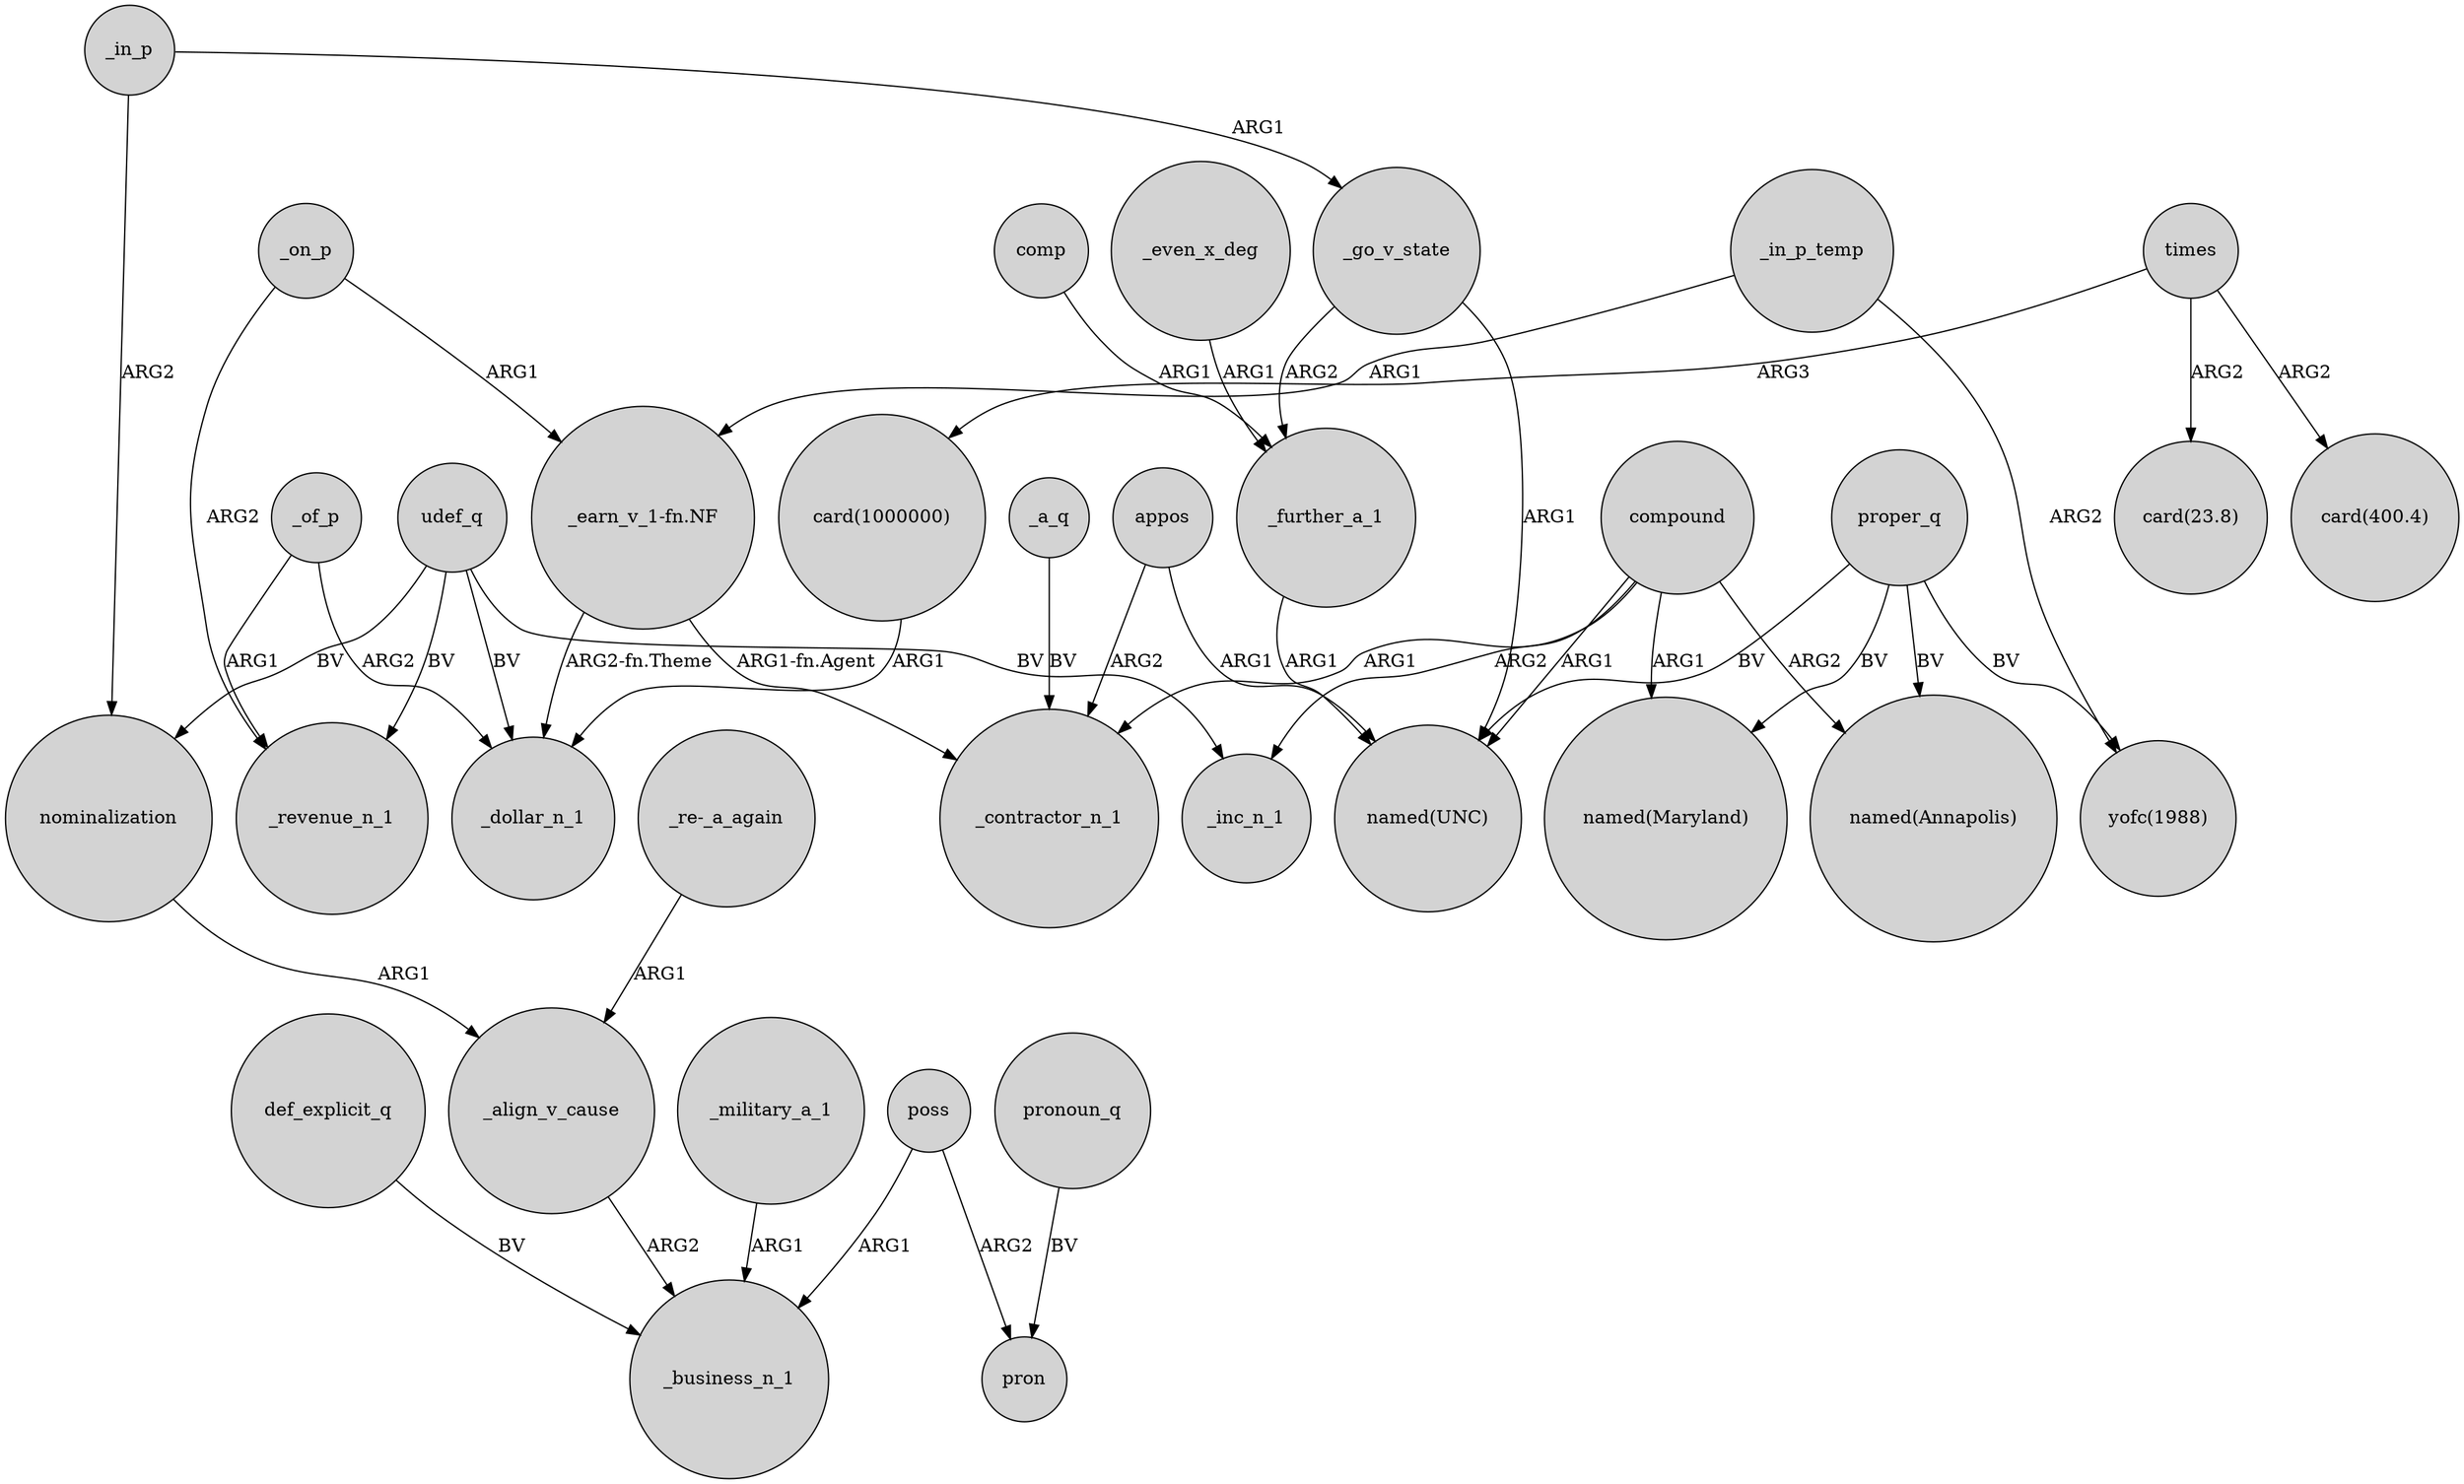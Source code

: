 digraph {
	node [shape=circle style=filled]
	"card(1000000)" -> _dollar_n_1 [label=ARG1]
	_further_a_1 -> "named(UNC)" [label=ARG1]
	compound -> _contractor_n_1 [label=ARG1]
	compound -> "named(Annapolis)" [label=ARG2]
	_go_v_state -> _further_a_1 [label=ARG2]
	udef_q -> _inc_n_1 [label=BV]
	poss -> pron [label=ARG2]
	compound -> "named(Maryland)" [label=ARG1]
	_go_v_state -> "named(UNC)" [label=ARG1]
	times -> "card(23.8)" [label=ARG2]
	appos -> "named(UNC)" [label=ARG1]
	_even_x_deg -> _further_a_1 [label=ARG1]
	"_earn_v_1-fn.NF" -> _dollar_n_1 [label="ARG2-fn.Theme"]
	_in_p_temp -> "_earn_v_1-fn.NF" [label=ARG1]
	poss -> _business_n_1 [label=ARG1]
	_a_q -> _contractor_n_1 [label=BV]
	proper_q -> "named(Maryland)" [label=BV]
	compound -> "named(UNC)" [label=ARG1]
	pronoun_q -> pron [label=BV]
	appos -> _contractor_n_1 [label=ARG2]
	udef_q -> _revenue_n_1 [label=BV]
	"_re-_a_again" -> _align_v_cause [label=ARG1]
	_align_v_cause -> _business_n_1 [label=ARG2]
	"_earn_v_1-fn.NF" -> _contractor_n_1 [label="ARG1-fn.Agent"]
	nominalization -> _align_v_cause [label=ARG1]
	comp -> _further_a_1 [label=ARG1]
	times -> "card(1000000)" [label=ARG3]
	proper_q -> "yofc(1988)" [label=BV]
	_of_p -> _revenue_n_1 [label=ARG1]
	_on_p -> _revenue_n_1 [label=ARG2]
	_military_a_1 -> _business_n_1 [label=ARG1]
	udef_q -> nominalization [label=BV]
	proper_q -> "named(Annapolis)" [label=BV]
	proper_q -> "named(UNC)" [label=BV]
	_in_p -> _go_v_state [label=ARG1]
	_on_p -> "_earn_v_1-fn.NF" [label=ARG1]
	_of_p -> _dollar_n_1 [label=ARG2]
	times -> "card(400.4)" [label=ARG2]
	_in_p -> nominalization [label=ARG2]
	compound -> _inc_n_1 [label=ARG2]
	_in_p_temp -> "yofc(1988)" [label=ARG2]
	udef_q -> _dollar_n_1 [label=BV]
	def_explicit_q -> _business_n_1 [label=BV]
}
